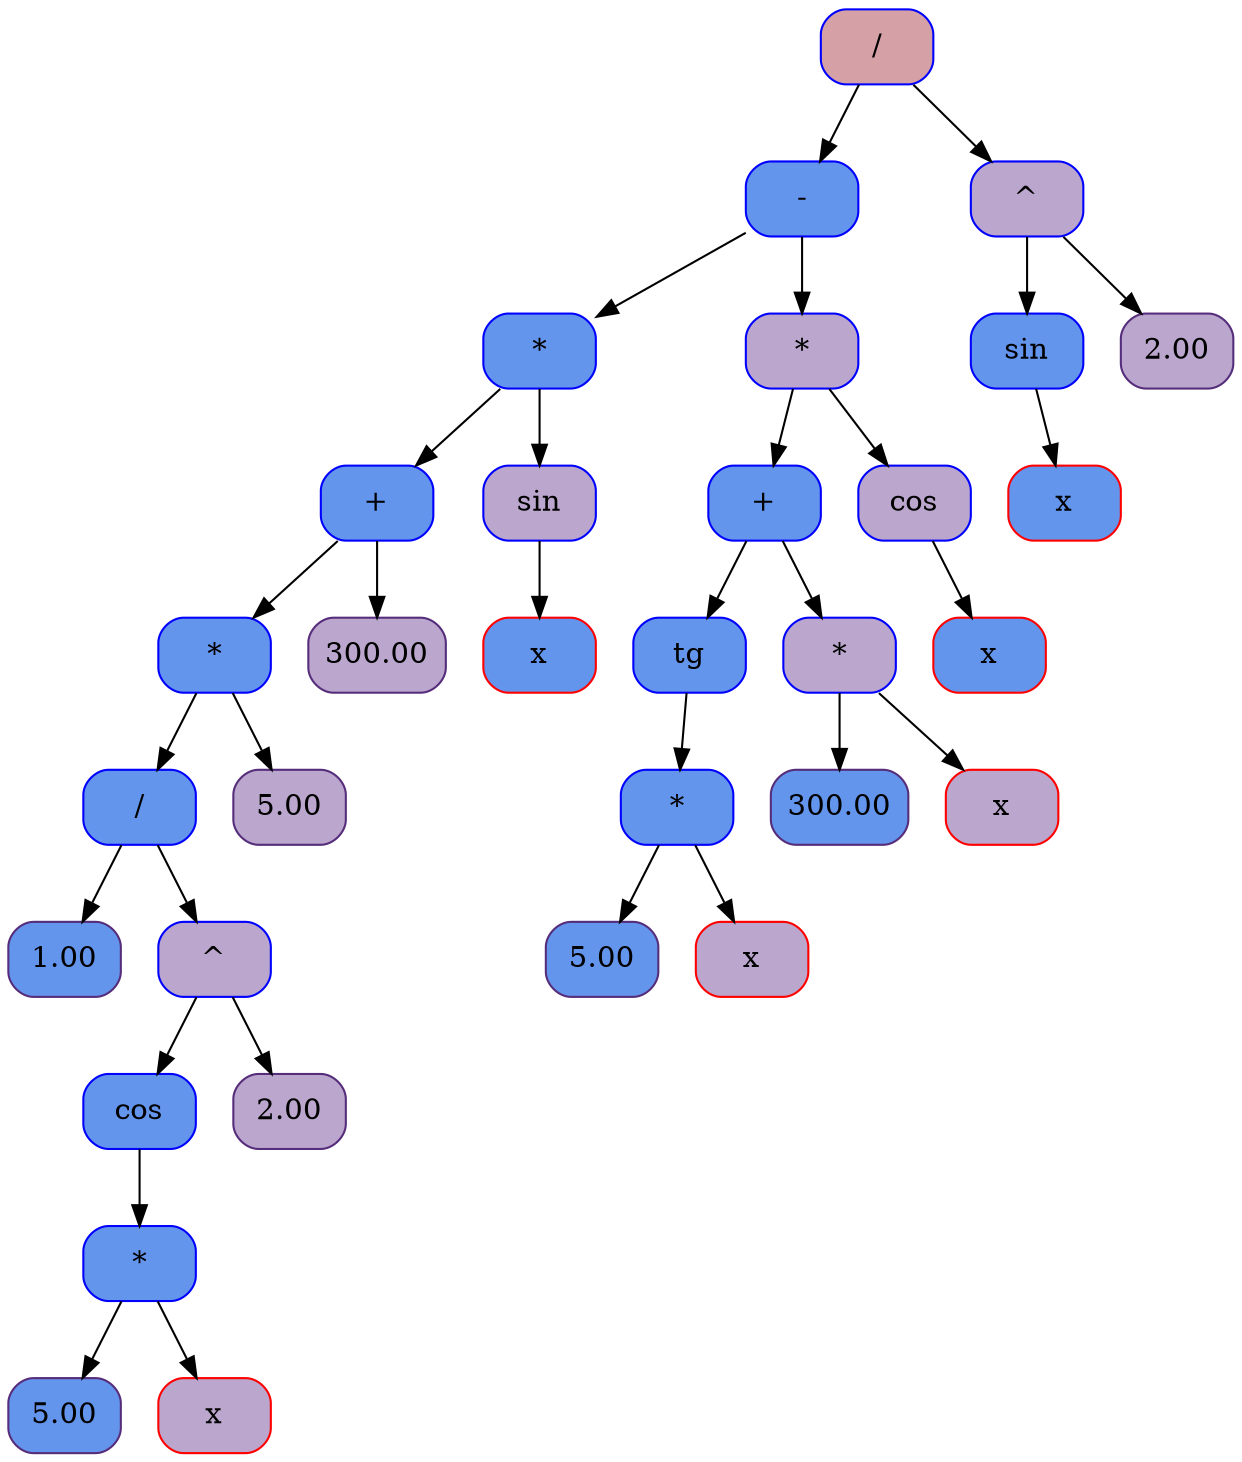 digraph tree {
	node [shape=Mrecord, style=filled,                            fillcolor="#bba6cd", color="#552d7b"];
13520 [shape=record, style="filled,rounded", color=" #0000ff ",                          fillcolor="#d5a1a7", fontsize=14, label=" / "];
	13520 -> 13456;
13456 [shape=record, style="filled,rounded", color=" #0000ff ",                          fillcolor="#6495ed", fontsize=14, label=" - "];
	13456 -> 13392;
13392 [shape=record, style="filled,rounded", color=" #0000ff ",                          fillcolor="#6495ed", fontsize=14, label=" * "];
	13392 -> 13328;
13328 [shape=record, style="filled,rounded", color=" #0000ff ",                          fillcolor="#6495ed", fontsize=14, label=" + "];
	13328 -> 13264;
13264 [shape=record, style="filled,rounded", color=" #0000ff ",                          fillcolor="#6495ed", fontsize=14, label=" * "];
	13264 -> 13200;
13200 [shape=record, style="filled,rounded", color=" #0000ff ",                          fillcolor="#6495ed", fontsize=14, label=" / "];
	13200 -> 13136;
13136 [shape=record, style="filled,rounded", color="#552d7b",                          fillcolor="#6495ed", fontsize=14, label=" 1.00 "];
	13200 -> 13072;
13072 [shape=record, style="filled,rounded", color=" #0000ff ",                          fillcolor="#bba6cd", fontsize=14, label=" ^ "];
	13072 -> 13008;
13008 [shape=record, style="filled,rounded", color=" #0000ff ",                          fillcolor="#6495ed", fontsize=14, label=" cos "];
	13008 -> 12816;
12816 [shape=record, style="filled,rounded", color=" #0000ff ",                          fillcolor="#6495ed", fontsize=14, label=" * "];
	12816 -> 12880;
12880 [shape=record, style="filled,rounded", color="#552d7b",                          fillcolor="#6495ed", fontsize=14, label=" 5.00 "];
	12816 -> 12944;
12944 [shape=record, style="filled,rounded", color="#FF0000",                          fillcolor="#bba6cd", fontsize=14, label=" x "];
	13072 -> 12752;
12752 [shape=record, style="filled,rounded", color="#552d7b",                          fillcolor="#bba6cd", fontsize=14, label=" 2.00 "];
	13264 -> 13840;
13840 [shape=record, style="filled,rounded", color="#552d7b",                          fillcolor="#bba6cd", fontsize=14, label=" 5.00 "];
	13328 -> 13904;
13904 [shape=record, style="filled,rounded", color="#552d7b",                          fillcolor="#bba6cd", fontsize=14, label=" 300.00 "];
	13392 -> 8592;
8592 [shape=record, style="filled,rounded", color=" #0000ff ",                          fillcolor="#bba6cd", fontsize=14, label=" sin "];
	8592 -> 8656;
8656 [shape=record, style="filled,rounded", color="#FF0000",                          fillcolor="#6495ed", fontsize=14, label=" x "];
	13456 -> 8528;
8528 [shape=record, style="filled,rounded", color=" #0000ff ",                          fillcolor="#bba6cd", fontsize=14, label=" * "];
	8528 -> 8016;
8016 [shape=record, style="filled,rounded", color=" #0000ff ",                          fillcolor="#6495ed", fontsize=14, label=" + "];
	8016 -> 8080;
8080 [shape=record, style="filled,rounded", color=" #0000ff ",                          fillcolor="#6495ed", fontsize=14, label=" tg "];
	8080 -> 8144;
8144 [shape=record, style="filled,rounded", color=" #0000ff ",                          fillcolor="#6495ed", fontsize=14, label=" * "];
	8144 -> 8208;
8208 [shape=record, style="filled,rounded", color="#552d7b",                          fillcolor="#6495ed", fontsize=14, label=" 5.00 "];
	8144 -> 8272;
8272 [shape=record, style="filled,rounded", color="#FF0000",                          fillcolor="#bba6cd", fontsize=14, label=" x "];
	8016 -> 8336;
8336 [shape=record, style="filled,rounded", color=" #0000ff ",                          fillcolor="#bba6cd", fontsize=14, label=" * "];
	8336 -> 8400;
8400 [shape=record, style="filled,rounded", color="#552d7b",                          fillcolor="#6495ed", fontsize=14, label=" 300.00 "];
	8336 -> 8464;
8464 [shape=record, style="filled,rounded", color="#FF0000",                          fillcolor="#bba6cd", fontsize=14, label=" x "];
	8528 -> 7888;
7888 [shape=record, style="filled,rounded", color=" #0000ff ",                          fillcolor="#bba6cd", fontsize=14, label=" cos "];
	7888 -> 7824;
7824 [shape=record, style="filled,rounded", color="#FF0000",                          fillcolor="#6495ed", fontsize=14, label=" x "];
	13520 -> 7632;
7632 [shape=record, style="filled,rounded", color=" #0000ff ",                          fillcolor="#bba6cd", fontsize=14, label=" ^ "];
	7632 -> 7504;
7504 [shape=record, style="filled,rounded", color=" #0000ff ",                          fillcolor="#6495ed", fontsize=14, label=" sin "];
	7504 -> 7568;
7568 [shape=record, style="filled,rounded", color="#FF0000",                          fillcolor="#6495ed", fontsize=14, label=" x "];
	7632 -> 7440;
7440 [shape=record, style="filled,rounded", color="#552d7b",                          fillcolor="#bba6cd", fontsize=14, label=" 2.00 "];
}

